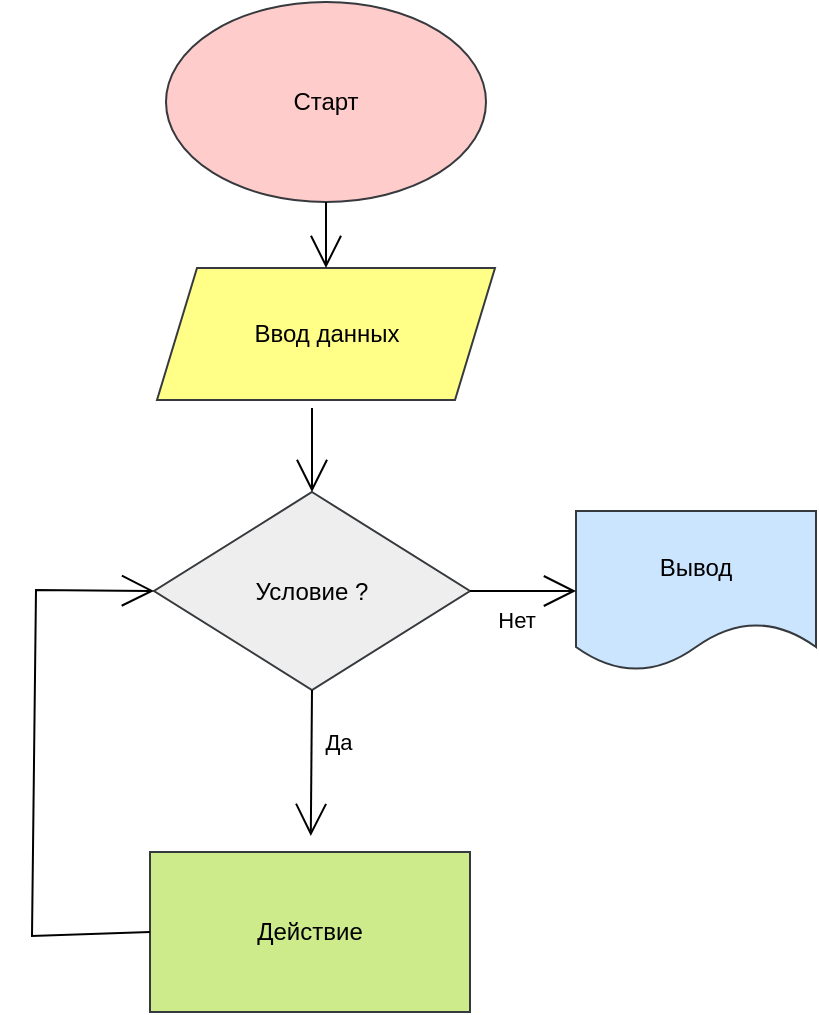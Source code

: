 <mxfile version="20.3.3" type="device"><diagram id="MhhqdqqBTF36WhnNBMii" name="Страница 1"><mxGraphModel dx="699" dy="682" grid="0" gridSize="10" guides="1" tooltips="1" connect="1" arrows="1" fold="1" page="0" pageScale="1" pageWidth="827" pageHeight="1169" math="0" shadow="0"><root><mxCell id="0"/><mxCell id="1" parent="0"/><mxCell id="vvlsgj0a7Xd9hTYVHBxa-1" value="&lt;font style=&quot;vertical-align: inherit;&quot;&gt;&lt;font style=&quot;vertical-align: inherit;&quot;&gt;Старт&lt;/font&gt;&lt;/font&gt;" style="ellipse;whiteSpace=wrap;html=1;hachureGap=4;fillColor=#ffcccc;strokeColor=#36393d;" vertex="1" parent="1"><mxGeometry x="120" y="138" width="160" height="100" as="geometry"/></mxCell><mxCell id="vvlsgj0a7Xd9hTYVHBxa-2" value="&lt;font style=&quot;vertical-align: inherit;&quot;&gt;&lt;font style=&quot;vertical-align: inherit;&quot;&gt;Ввод данных&lt;/font&gt;&lt;/font&gt;" style="shape=parallelogram;perimeter=parallelogramPerimeter;whiteSpace=wrap;html=1;fixedSize=1;hachureGap=4;fillColor=#ffff88;strokeColor=#36393d;" vertex="1" parent="1"><mxGeometry x="115.5" y="271" width="169" height="66" as="geometry"/></mxCell><mxCell id="vvlsgj0a7Xd9hTYVHBxa-4" value="" style="edgeStyle=none;orthogonalLoop=1;jettySize=auto;html=1;rounded=0;endArrow=open;startSize=14;endSize=14;sourcePerimeterSpacing=8;targetPerimeterSpacing=8;curved=1;exitX=0.5;exitY=1;exitDx=0;exitDy=0;entryX=0.5;entryY=0;entryDx=0;entryDy=0;" edge="1" parent="1" source="vvlsgj0a7Xd9hTYVHBxa-1" target="vvlsgj0a7Xd9hTYVHBxa-2"><mxGeometry width="120" relative="1" as="geometry"><mxPoint x="139" y="284" as="sourcePoint"/><mxPoint x="259" y="284" as="targetPoint"/><Array as="points"/></mxGeometry></mxCell><mxCell id="vvlsgj0a7Xd9hTYVHBxa-5" value="&lt;font style=&quot;vertical-align: inherit;&quot;&gt;&lt;font style=&quot;vertical-align: inherit;&quot;&gt;Условие ?&lt;/font&gt;&lt;/font&gt;" style="rhombus;whiteSpace=wrap;html=1;hachureGap=4;fillColor=#eeeeee;strokeColor=#36393d;" vertex="1" parent="1"><mxGeometry x="114" y="383" width="158" height="99" as="geometry"/></mxCell><mxCell id="vvlsgj0a7Xd9hTYVHBxa-7" value="&lt;font style=&quot;vertical-align: inherit;&quot;&gt;&lt;font style=&quot;vertical-align: inherit;&quot;&gt;Действие&lt;/font&gt;&lt;/font&gt;" style="rounded=0;whiteSpace=wrap;html=1;hachureGap=4;fillColor=#cdeb8b;strokeColor=#36393d;" vertex="1" parent="1"><mxGeometry x="112" y="563" width="160" height="80" as="geometry"/></mxCell><mxCell id="vvlsgj0a7Xd9hTYVHBxa-10" value="" style="edgeStyle=none;orthogonalLoop=1;jettySize=auto;html=1;rounded=0;endArrow=open;startSize=14;endSize=14;sourcePerimeterSpacing=8;targetPerimeterSpacing=8;curved=1;entryX=0.5;entryY=0;entryDx=0;entryDy=0;" edge="1" parent="1" target="vvlsgj0a7Xd9hTYVHBxa-5"><mxGeometry width="120" relative="1" as="geometry"><mxPoint x="193" y="341" as="sourcePoint"/><mxPoint x="298" y="347" as="targetPoint"/><Array as="points"/></mxGeometry></mxCell><mxCell id="vvlsgj0a7Xd9hTYVHBxa-11" value="" style="edgeStyle=none;orthogonalLoop=1;jettySize=auto;html=1;rounded=0;endArrow=open;startSize=14;endSize=14;sourcePerimeterSpacing=8;targetPerimeterSpacing=8;curved=1;exitX=0.5;exitY=1;exitDx=0;exitDy=0;" edge="1" parent="1" source="vvlsgj0a7Xd9hTYVHBxa-5" target="vvlsgj0a7Xd9hTYVHBxa-7"><mxGeometry width="120" relative="1" as="geometry"><mxPoint x="197" y="491" as="sourcePoint"/><mxPoint x="335" y="434" as="targetPoint"/><Array as="points"/></mxGeometry></mxCell><mxCell id="vvlsgj0a7Xd9hTYVHBxa-18" value="&lt;font style=&quot;vertical-align: inherit;&quot;&gt;&lt;font style=&quot;vertical-align: inherit;&quot;&gt;Да&lt;/font&gt;&lt;/font&gt;" style="edgeLabel;html=1;align=center;verticalAlign=middle;resizable=0;points=[];" vertex="1" connectable="0" parent="vvlsgj0a7Xd9hTYVHBxa-11"><mxGeometry x="-0.311" y="-1" relative="1" as="geometry"><mxPoint x="14" y="1" as="offset"/></mxGeometry></mxCell><mxCell id="vvlsgj0a7Xd9hTYVHBxa-15" value="" style="edgeStyle=none;orthogonalLoop=1;jettySize=auto;html=1;rounded=0;endArrow=open;startSize=14;endSize=14;sourcePerimeterSpacing=8;targetPerimeterSpacing=8;exitX=0;exitY=0.5;exitDx=0;exitDy=0;entryX=0;entryY=0.5;entryDx=0;entryDy=0;" edge="1" parent="1" source="vvlsgj0a7Xd9hTYVHBxa-7" target="vvlsgj0a7Xd9hTYVHBxa-5"><mxGeometry width="120" relative="1" as="geometry"><mxPoint x="215" y="434" as="sourcePoint"/><mxPoint x="96" y="428" as="targetPoint"/><Array as="points"><mxPoint x="53" y="605"/><mxPoint x="55" y="432"/></Array></mxGeometry></mxCell><mxCell id="vvlsgj0a7Xd9hTYVHBxa-16" value="&lt;font style=&quot;vertical-align: inherit;&quot;&gt;&lt;font style=&quot;vertical-align: inherit;&quot;&gt;Вывод&lt;/font&gt;&lt;/font&gt;" style="shape=document;whiteSpace=wrap;html=1;boundedLbl=1;hachureGap=4;fillColor=#cce5ff;strokeColor=#36393d;" vertex="1" parent="1"><mxGeometry x="325" y="392.5" width="120" height="80" as="geometry"/></mxCell><mxCell id="vvlsgj0a7Xd9hTYVHBxa-17" value="&lt;font style=&quot;vertical-align: inherit;&quot;&gt;&lt;font style=&quot;vertical-align: inherit;&quot;&gt;Нет&lt;/font&gt;&lt;/font&gt;" style="edgeStyle=none;orthogonalLoop=1;jettySize=auto;html=1;rounded=0;endArrow=open;startSize=14;endSize=14;sourcePerimeterSpacing=8;targetPerimeterSpacing=8;curved=1;exitX=1;exitY=0.5;exitDx=0;exitDy=0;entryX=0;entryY=0.5;entryDx=0;entryDy=0;" edge="1" parent="1" source="vvlsgj0a7Xd9hTYVHBxa-5" target="vvlsgj0a7Xd9hTYVHBxa-16"><mxGeometry x="-0.132" y="-14" width="120" relative="1" as="geometry"><mxPoint x="291" y="434" as="sourcePoint"/><mxPoint x="411" y="434" as="targetPoint"/><Array as="points"/><mxPoint as="offset"/></mxGeometry></mxCell></root></mxGraphModel></diagram></mxfile>